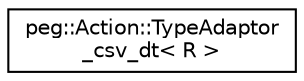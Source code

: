 digraph "Graphical Class Hierarchy"
{
 // LATEX_PDF_SIZE
  edge [fontname="Helvetica",fontsize="10",labelfontname="Helvetica",labelfontsize="10"];
  node [fontname="Helvetica",fontsize="10",shape=record];
  rankdir="LR";
  Node0 [label="peg::Action::TypeAdaptor\l_csv_dt\< R \>",height=0.2,width=0.4,color="black", fillcolor="white", style="filled",URL="$structpeg_1_1Action_1_1TypeAdaptor__csv__dt.html",tooltip=" "];
}
